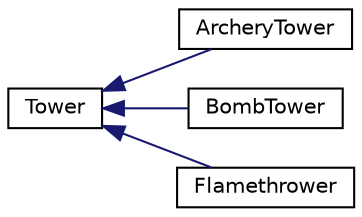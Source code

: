 digraph "Graphical Class Hierarchy"
{
 // LATEX_PDF_SIZE
  edge [fontname="Helvetica",fontsize="10",labelfontname="Helvetica",labelfontsize="10"];
  node [fontname="Helvetica",fontsize="10",shape=record];
  rankdir="LR";
  Node0 [label="Tower",height=0.2,width=0.4,color="black", fillcolor="white", style="filled",URL="$classTower.html",tooltip="Class for towers that defend against the enemies."];
  Node0 -> Node1 [dir="back",color="midnightblue",fontsize="10",style="solid",fontname="Helvetica"];
  Node1 [label="ArcheryTower",height=0.2,width=0.4,color="black", fillcolor="white", style="filled",URL="$classArcheryTower.html",tooltip="Archerytower Class."];
  Node0 -> Node2 [dir="back",color="midnightblue",fontsize="10",style="solid",fontname="Helvetica"];
  Node2 [label="BombTower",height=0.2,width=0.4,color="black", fillcolor="white", style="filled",URL="$classBombTower.html",tooltip="Bombtower class."];
  Node0 -> Node3 [dir="back",color="midnightblue",fontsize="10",style="solid",fontname="Helvetica"];
  Node3 [label="Flamethrower",height=0.2,width=0.4,color="black", fillcolor="white", style="filled",URL="$classFlamethrower.html",tooltip="Flamethrower class."];
}
